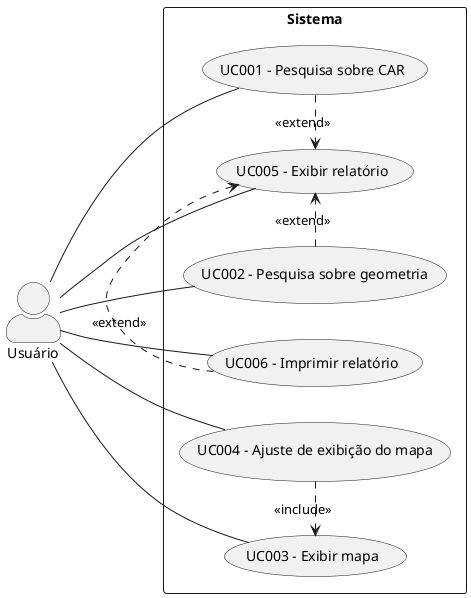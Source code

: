 @startuml
skinparam actorStyle awesome
left to right direction
Usuário as User
rectangle Sistema {
usecase "UC005 - Exibir relatório" as UC05
usecase "UC006 - Imprimir relatório" as UC06
usecase "UC001 - Pesquisa sobre CAR" as UC01
usecase "UC002 - Pesquisa sobre geometria" as UC02
usecase "UC003 - Exibir mapa" as UC03
usecase "UC004 - Ajuste de exibição do mapa" as UC04
}

:User: -- (UC01)
:User: -- (UC02)
:User: -- (UC03)
:User: -- (UC04)
:User: -- (UC05)
:User: -- (UC06)

UC01 .> UC05: <<extend>>
UC02 .> UC05: <<extend>>
UC06 .> UC05: <<extend>>
UC04 .> UC03: <<include>>
@enduml
